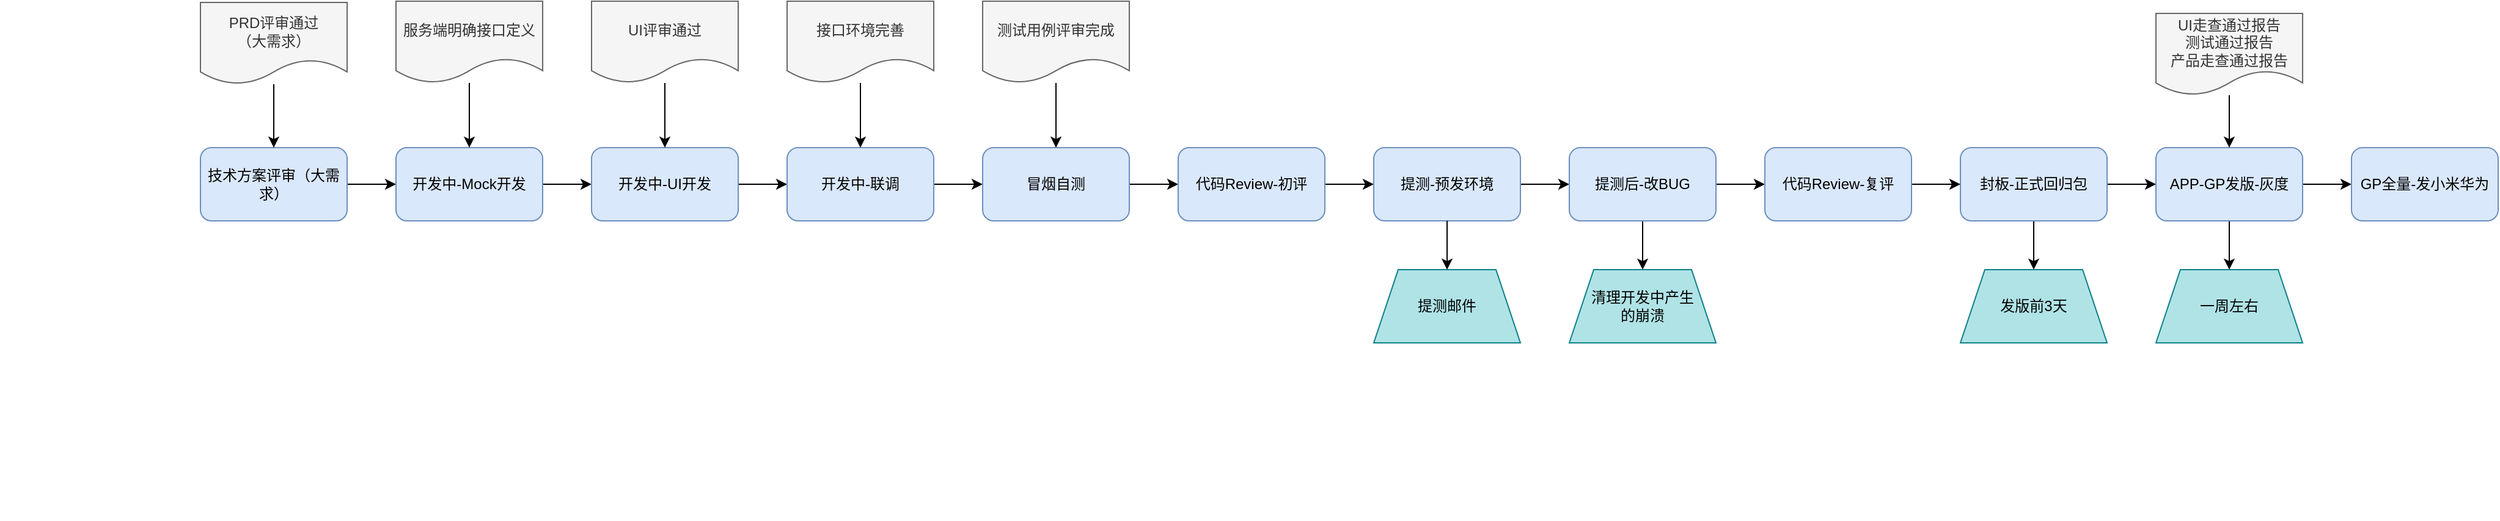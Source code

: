 <mxfile version="14.6.11" type="github"><diagram name="Page-1" id="12e1b939-464a-85fe-373e-61e167be1490"><mxGraphModel dx="1249" dy="754" grid="1" gridSize="10" guides="1" tooltips="1" connect="1" arrows="1" fold="1" page="1" pageScale="1.5" pageWidth="1169" pageHeight="826" background="#ffffff" math="0" shadow="0"><root><mxCell id="0"/><mxCell id="1" parent="0"/><mxCell id="60da8b9f42644d3a-4" value="Blog&lt;div&gt;Keywords&lt;/div&gt;&lt;div&gt;Social Media&lt;/div&gt;" style="text;html=1;strokeColor=none;fillColor=none;align=center;verticalAlign=middle;whiteSpace=wrap;rounded=0;shadow=0;fontSize=14;fontColor=#FFFFFF;" parent="1" vertex="1"><mxGeometry x="316" y="725" width="280" height="90" as="geometry"/></mxCell><mxCell id="60da8b9f42644d3a-6" value="" style="line;strokeWidth=2;html=1;rounded=0;shadow=0;fontSize=27;align=center;fillColor=none;strokeColor=#FFFFFF;" parent="1" vertex="1"><mxGeometry x="336" y="485" width="240" height="10" as="geometry"/></mxCell><mxCell id="60da8b9f42644d3a-7" value="" style="line;strokeWidth=2;html=1;rounded=0;shadow=0;fontSize=27;align=center;fillColor=none;strokeColor=#FFFFFF;" parent="1" vertex="1"><mxGeometry x="336" y="705" width="240" height="10" as="geometry"/></mxCell><mxCell id="60da8b9f42644d3a-18" value="CONVERT" style="text;html=1;strokeColor=none;fillColor=none;align=center;verticalAlign=middle;whiteSpace=wrap;rounded=0;shadow=0;fontSize=27;fontColor=#FFFFFF;fontStyle=1" parent="1" vertex="1"><mxGeometry x="596" y="425" width="280" height="60" as="geometry"/></mxCell><mxCell id="60da8b9f42644d3a-19" value="Forms&lt;div&gt;Calls-to-Action&lt;/div&gt;&lt;div&gt;Landing Pages&lt;/div&gt;" style="text;html=1;strokeColor=none;fillColor=none;align=center;verticalAlign=middle;whiteSpace=wrap;rounded=0;shadow=0;fontSize=14;fontColor=#FFFFFF;" parent="1" vertex="1"><mxGeometry x="596" y="725" width="280" height="90" as="geometry"/></mxCell><mxCell id="60da8b9f42644d3a-20" value="" style="line;strokeWidth=2;html=1;rounded=0;shadow=0;fontSize=27;align=center;fillColor=none;strokeColor=#FFFFFF;" parent="1" vertex="1"><mxGeometry x="616" y="485" width="240" height="10" as="geometry"/></mxCell><mxCell id="60da8b9f42644d3a-21" value="" style="line;strokeWidth=2;html=1;rounded=0;shadow=0;fontSize=27;align=center;fillColor=none;strokeColor=#FFFFFF;" parent="1" vertex="1"><mxGeometry x="616" y="705" width="240" height="10" as="geometry"/></mxCell><mxCell id="60da8b9f42644d3a-25" value="CLOSE" style="text;html=1;strokeColor=none;fillColor=none;align=center;verticalAlign=middle;whiteSpace=wrap;rounded=0;shadow=0;fontSize=27;fontColor=#FFFFFF;fontStyle=1" parent="1" vertex="1"><mxGeometry x="876" y="425" width="280" height="60" as="geometry"/></mxCell><mxCell id="60da8b9f42644d3a-26" value="Email&lt;div&gt;Signals&lt;/div&gt;&lt;div&gt;Workflows&lt;/div&gt;" style="text;html=1;strokeColor=none;fillColor=none;align=center;verticalAlign=middle;whiteSpace=wrap;rounded=0;shadow=0;fontSize=14;fontColor=#FFFFFF;" parent="1" vertex="1"><mxGeometry x="876" y="725" width="280" height="90" as="geometry"/></mxCell><mxCell id="60da8b9f42644d3a-27" value="" style="line;strokeWidth=2;html=1;rounded=0;shadow=0;fontSize=27;align=center;fillColor=none;strokeColor=#FFFFFF;" parent="1" vertex="1"><mxGeometry x="896" y="485" width="240" height="10" as="geometry"/></mxCell><mxCell id="60da8b9f42644d3a-28" value="" style="line;strokeWidth=2;html=1;rounded=0;shadow=0;fontSize=27;align=center;fillColor=none;strokeColor=#FFFFFF;" parent="1" vertex="1"><mxGeometry x="896" y="705" width="240" height="10" as="geometry"/></mxCell><mxCell id="60da8b9f42644d3a-32" value="DELIGHT" style="text;html=1;strokeColor=none;fillColor=none;align=center;verticalAlign=middle;whiteSpace=wrap;rounded=0;shadow=0;fontSize=27;fontColor=#FFFFFF;fontStyle=1" parent="1" vertex="1"><mxGeometry x="1156" y="425" width="280" height="60" as="geometry"/></mxCell><mxCell id="60da8b9f42644d3a-34" value="" style="line;strokeWidth=2;html=1;rounded=0;shadow=0;fontSize=27;align=center;fillColor=none;strokeColor=#FFFFFF;" parent="1" vertex="1"><mxGeometry x="1176" y="485" width="240" height="10" as="geometry"/></mxCell><mxCell id="60da8b9f42644d3a-35" value="" style="line;strokeWidth=2;html=1;rounded=0;shadow=0;fontSize=27;align=center;fillColor=none;strokeColor=#FFFFFF;" parent="1" vertex="1"><mxGeometry x="1176" y="705" width="240" height="10" as="geometry"/></mxCell><mxCell id="-69QhgYu0o7bPw_on2T7-32" value="" style="edgeStyle=orthogonalEdgeStyle;rounded=0;orthogonalLoop=1;jettySize=auto;html=1;" parent="1" source="-69QhgYu0o7bPw_on2T7-1" target="-69QhgYu0o7bPw_on2T7-7" edge="1"><mxGeometry relative="1" as="geometry"/></mxCell><mxCell id="-69QhgYu0o7bPw_on2T7-1" value="技术方案评审（大需求）" style="rounded=1;whiteSpace=wrap;html=1;fillColor=#dae8fc;strokeColor=#6c8ebf;" parent="1" vertex="1"><mxGeometry x="480" y="510" width="120" height="60" as="geometry"/></mxCell><mxCell id="-69QhgYu0o7bPw_on2T7-44" value="" style="edgeStyle=orthogonalEdgeStyle;rounded=0;orthogonalLoop=1;jettySize=auto;html=1;" parent="1" source="-69QhgYu0o7bPw_on2T7-3" target="-69QhgYu0o7bPw_on2T7-1" edge="1"><mxGeometry relative="1" as="geometry"/></mxCell><mxCell id="-69QhgYu0o7bPw_on2T7-3" value="PRD评审通过&lt;br&gt;（大需求）" style="shape=document;whiteSpace=wrap;html=1;boundedLbl=1;fillColor=#f5f5f5;strokeColor=#666666;fontColor=#333333;" parent="1" vertex="1"><mxGeometry x="480" y="391" width="120" height="67" as="geometry"/></mxCell><mxCell id="-69QhgYu0o7bPw_on2T7-33" value="" style="edgeStyle=orthogonalEdgeStyle;rounded=0;orthogonalLoop=1;jettySize=auto;html=1;" parent="1" source="-69QhgYu0o7bPw_on2T7-7" target="-69QhgYu0o7bPw_on2T7-8" edge="1"><mxGeometry relative="1" as="geometry"/></mxCell><mxCell id="-69QhgYu0o7bPw_on2T7-7" value="开发中-Mock开发" style="rounded=1;whiteSpace=wrap;html=1;fillColor=#dae8fc;strokeColor=#6c8ebf;" parent="1" vertex="1"><mxGeometry x="640" y="510" width="120" height="60" as="geometry"/></mxCell><mxCell id="-69QhgYu0o7bPw_on2T7-34" value="" style="edgeStyle=orthogonalEdgeStyle;rounded=0;orthogonalLoop=1;jettySize=auto;html=1;" parent="1" source="-69QhgYu0o7bPw_on2T7-8" target="-69QhgYu0o7bPw_on2T7-9" edge="1"><mxGeometry relative="1" as="geometry"/></mxCell><mxCell id="-69QhgYu0o7bPw_on2T7-8" value="开发中-UI开发" style="rounded=1;whiteSpace=wrap;html=1;fillColor=#dae8fc;strokeColor=#6c8ebf;" parent="1" vertex="1"><mxGeometry x="800" y="510" width="120" height="60" as="geometry"/></mxCell><mxCell id="-69QhgYu0o7bPw_on2T7-35" value="" style="edgeStyle=orthogonalEdgeStyle;rounded=0;orthogonalLoop=1;jettySize=auto;html=1;" parent="1" source="-69QhgYu0o7bPw_on2T7-9" target="-69QhgYu0o7bPw_on2T7-10" edge="1"><mxGeometry relative="1" as="geometry"/></mxCell><mxCell id="-69QhgYu0o7bPw_on2T7-9" value="开发中-联调" style="rounded=1;whiteSpace=wrap;html=1;fillColor=#dae8fc;strokeColor=#6c8ebf;" parent="1" vertex="1"><mxGeometry x="960" y="510" width="120" height="60" as="geometry"/></mxCell><mxCell id="-69QhgYu0o7bPw_on2T7-36" value="" style="edgeStyle=orthogonalEdgeStyle;rounded=0;orthogonalLoop=1;jettySize=auto;html=1;" parent="1" source="-69QhgYu0o7bPw_on2T7-10" target="-69QhgYu0o7bPw_on2T7-11" edge="1"><mxGeometry relative="1" as="geometry"/></mxCell><mxCell id="-69QhgYu0o7bPw_on2T7-10" value="冒烟自测" style="rounded=1;whiteSpace=wrap;html=1;fillColor=#dae8fc;strokeColor=#6c8ebf;" parent="1" vertex="1"><mxGeometry x="1120" y="510" width="120" height="60" as="geometry"/></mxCell><mxCell id="-69QhgYu0o7bPw_on2T7-37" value="" style="edgeStyle=orthogonalEdgeStyle;rounded=0;orthogonalLoop=1;jettySize=auto;html=1;" parent="1" source="-69QhgYu0o7bPw_on2T7-11" target="-69QhgYu0o7bPw_on2T7-12" edge="1"><mxGeometry relative="1" as="geometry"/></mxCell><mxCell id="-69QhgYu0o7bPw_on2T7-11" value="代码Review-初评" style="rounded=1;whiteSpace=wrap;html=1;fillColor=#dae8fc;strokeColor=#6c8ebf;" parent="1" vertex="1"><mxGeometry x="1280" y="510" width="120" height="60" as="geometry"/></mxCell><mxCell id="-69QhgYu0o7bPw_on2T7-38" value="" style="edgeStyle=orthogonalEdgeStyle;rounded=0;orthogonalLoop=1;jettySize=auto;html=1;" parent="1" source="-69QhgYu0o7bPw_on2T7-12" target="-69QhgYu0o7bPw_on2T7-13" edge="1"><mxGeometry relative="1" as="geometry"/></mxCell><mxCell id="-69QhgYu0o7bPw_on2T7-12" value="提测-预发环境" style="rounded=1;whiteSpace=wrap;html=1;fillColor=#dae8fc;strokeColor=#6c8ebf;" parent="1" vertex="1"><mxGeometry x="1440" y="510" width="120" height="60" as="geometry"/></mxCell><mxCell id="-69QhgYu0o7bPw_on2T7-39" value="" style="edgeStyle=orthogonalEdgeStyle;rounded=0;orthogonalLoop=1;jettySize=auto;html=1;" parent="1" source="-69QhgYu0o7bPw_on2T7-13" target="-69QhgYu0o7bPw_on2T7-31" edge="1"><mxGeometry relative="1" as="geometry"/></mxCell><mxCell id="-69QhgYu0o7bPw_on2T7-58" value="" style="edgeStyle=orthogonalEdgeStyle;rounded=0;orthogonalLoop=1;jettySize=auto;html=1;" parent="1" source="-69QhgYu0o7bPw_on2T7-13" target="-69QhgYu0o7bPw_on2T7-27" edge="1"><mxGeometry relative="1" as="geometry"/></mxCell><mxCell id="-69QhgYu0o7bPw_on2T7-13" value="提测后-改BUG" style="rounded=1;whiteSpace=wrap;html=1;fillColor=#dae8fc;strokeColor=#6c8ebf;" parent="1" vertex="1"><mxGeometry x="1600" y="510" width="120" height="60" as="geometry"/></mxCell><mxCell id="-69QhgYu0o7bPw_on2T7-41" value="" style="edgeStyle=orthogonalEdgeStyle;rounded=0;orthogonalLoop=1;jettySize=auto;html=1;" parent="1" source="-69QhgYu0o7bPw_on2T7-14" target="-69QhgYu0o7bPw_on2T7-15" edge="1"><mxGeometry relative="1" as="geometry"/></mxCell><mxCell id="-69QhgYu0o7bPw_on2T7-60" value="" style="edgeStyle=orthogonalEdgeStyle;rounded=0;orthogonalLoop=1;jettySize=auto;html=1;" parent="1" source="-69QhgYu0o7bPw_on2T7-14" target="-69QhgYu0o7bPw_on2T7-23" edge="1"><mxGeometry relative="1" as="geometry"/></mxCell><mxCell id="-69QhgYu0o7bPw_on2T7-14" value="封板-正式回归包" style="rounded=1;whiteSpace=wrap;html=1;fillColor=#dae8fc;strokeColor=#6c8ebf;" parent="1" vertex="1"><mxGeometry x="1920" y="510" width="120" height="60" as="geometry"/></mxCell><mxCell id="-69QhgYu0o7bPw_on2T7-42" value="" style="edgeStyle=orthogonalEdgeStyle;rounded=0;orthogonalLoop=1;jettySize=auto;html=1;" parent="1" source="-69QhgYu0o7bPw_on2T7-15" target="-69QhgYu0o7bPw_on2T7-28" edge="1"><mxGeometry relative="1" as="geometry"/></mxCell><mxCell id="-69QhgYu0o7bPw_on2T7-59" value="" style="edgeStyle=orthogonalEdgeStyle;rounded=0;orthogonalLoop=1;jettySize=auto;html=1;" parent="1" source="-69QhgYu0o7bPw_on2T7-15" target="-69QhgYu0o7bPw_on2T7-29" edge="1"><mxGeometry relative="1" as="geometry"/></mxCell><mxCell id="-69QhgYu0o7bPw_on2T7-15" value="APP-GP发版-灰度" style="rounded=1;whiteSpace=wrap;html=1;fillColor=#dae8fc;strokeColor=#6c8ebf;" parent="1" vertex="1"><mxGeometry x="2080" y="510" width="120" height="60" as="geometry"/></mxCell><mxCell id="-69QhgYu0o7bPw_on2T7-45" value="" style="edgeStyle=orthogonalEdgeStyle;rounded=0;orthogonalLoop=1;jettySize=auto;html=1;" parent="1" source="-69QhgYu0o7bPw_on2T7-17" target="-69QhgYu0o7bPw_on2T7-7" edge="1"><mxGeometry relative="1" as="geometry"/></mxCell><mxCell id="-69QhgYu0o7bPw_on2T7-17" value="服务端明确接口定义" style="shape=document;whiteSpace=wrap;html=1;boundedLbl=1;fillColor=#f5f5f5;strokeColor=#666666;fontColor=#333333;" parent="1" vertex="1"><mxGeometry x="640" y="390" width="120" height="67" as="geometry"/></mxCell><mxCell id="-69QhgYu0o7bPw_on2T7-46" value="" style="edgeStyle=orthogonalEdgeStyle;rounded=0;orthogonalLoop=1;jettySize=auto;html=1;" parent="1" source="-69QhgYu0o7bPw_on2T7-18" target="-69QhgYu0o7bPw_on2T7-8" edge="1"><mxGeometry relative="1" as="geometry"/></mxCell><mxCell id="-69QhgYu0o7bPw_on2T7-18" value="UI评审通过" style="shape=document;whiteSpace=wrap;html=1;boundedLbl=1;fillColor=#f5f5f5;strokeColor=#666666;fontColor=#333333;" parent="1" vertex="1"><mxGeometry x="800" y="390" width="120" height="67" as="geometry"/></mxCell><mxCell id="-69QhgYu0o7bPw_on2T7-47" value="" style="edgeStyle=orthogonalEdgeStyle;rounded=0;orthogonalLoop=1;jettySize=auto;html=1;" parent="1" source="-69QhgYu0o7bPw_on2T7-19" target="-69QhgYu0o7bPw_on2T7-9" edge="1"><mxGeometry relative="1" as="geometry"/></mxCell><mxCell id="-69QhgYu0o7bPw_on2T7-19" value="接口环境完善" style="shape=document;whiteSpace=wrap;html=1;boundedLbl=1;fillColor=#f5f5f5;strokeColor=#666666;fontColor=#333333;" parent="1" vertex="1"><mxGeometry x="960" y="390" width="120" height="67" as="geometry"/></mxCell><mxCell id="-69QhgYu0o7bPw_on2T7-48" value="" style="edgeStyle=orthogonalEdgeStyle;rounded=0;orthogonalLoop=1;jettySize=auto;html=1;" parent="1" source="-69QhgYu0o7bPw_on2T7-20" target="-69QhgYu0o7bPw_on2T7-10" edge="1"><mxGeometry relative="1" as="geometry"/></mxCell><mxCell id="-69QhgYu0o7bPw_on2T7-20" value="测试用例评审完成" style="shape=document;whiteSpace=wrap;html=1;boundedLbl=1;fillColor=#f5f5f5;strokeColor=#666666;fontColor=#333333;" parent="1" vertex="1"><mxGeometry x="1120" y="390" width="120" height="67" as="geometry"/></mxCell><mxCell id="-69QhgYu0o7bPw_on2T7-22" value="提测邮件" style="shape=trapezoid;perimeter=trapezoidPerimeter;whiteSpace=wrap;html=1;fixedSize=1;fillColor=#b0e3e6;strokeColor=#0e8088;" parent="1" vertex="1"><mxGeometry x="1440" y="610" width="120" height="60" as="geometry"/></mxCell><mxCell id="-69QhgYu0o7bPw_on2T7-23" value="发版前3天" style="shape=trapezoid;perimeter=trapezoidPerimeter;whiteSpace=wrap;html=1;fixedSize=1;fillColor=#b0e3e6;strokeColor=#0e8088;" parent="1" vertex="1"><mxGeometry x="1920" y="610" width="120" height="60" as="geometry"/></mxCell><mxCell id="-69QhgYu0o7bPw_on2T7-61" value="" style="edgeStyle=orthogonalEdgeStyle;rounded=0;orthogonalLoop=1;jettySize=auto;html=1;" parent="1" source="-69QhgYu0o7bPw_on2T7-25" target="-69QhgYu0o7bPw_on2T7-15" edge="1"><mxGeometry relative="1" as="geometry"/></mxCell><mxCell id="-69QhgYu0o7bPw_on2T7-25" value="UI走查通过报告&lt;br&gt;测试通过报告&lt;br&gt;产品走查通过报告" style="shape=document;whiteSpace=wrap;html=1;boundedLbl=1;fillColor=#f5f5f5;strokeColor=#666666;fontColor=#333333;align=center;" parent="1" vertex="1"><mxGeometry x="2080" y="400" width="120" height="67" as="geometry"/></mxCell><mxCell id="-69QhgYu0o7bPw_on2T7-27" value="清理开发中产生&lt;br&gt;的崩溃" style="shape=trapezoid;perimeter=trapezoidPerimeter;whiteSpace=wrap;html=1;fixedSize=1;fillColor=#b0e3e6;strokeColor=#0e8088;" parent="1" vertex="1"><mxGeometry x="1600" y="610" width="120" height="60" as="geometry"/></mxCell><mxCell id="-69QhgYu0o7bPw_on2T7-28" value="GP全量-发小米华为" style="rounded=1;whiteSpace=wrap;html=1;fillColor=#dae8fc;strokeColor=#6c8ebf;" parent="1" vertex="1"><mxGeometry x="2240" y="510" width="120" height="60" as="geometry"/></mxCell><mxCell id="-69QhgYu0o7bPw_on2T7-29" value="一周左右" style="shape=trapezoid;perimeter=trapezoidPerimeter;whiteSpace=wrap;html=1;fixedSize=1;fillColor=#b0e3e6;strokeColor=#0e8088;" parent="1" vertex="1"><mxGeometry x="2080" y="610" width="120" height="60" as="geometry"/></mxCell><mxCell id="-69QhgYu0o7bPw_on2T7-40" value="" style="edgeStyle=orthogonalEdgeStyle;rounded=0;orthogonalLoop=1;jettySize=auto;html=1;" parent="1" source="-69QhgYu0o7bPw_on2T7-31" target="-69QhgYu0o7bPw_on2T7-14" edge="1"><mxGeometry relative="1" as="geometry"/></mxCell><mxCell id="-69QhgYu0o7bPw_on2T7-31" value="代码Review-复评" style="rounded=1;whiteSpace=wrap;html=1;fillColor=#dae8fc;strokeColor=#6c8ebf;" parent="1" vertex="1"><mxGeometry x="1760" y="510" width="120" height="60" as="geometry"/></mxCell><mxCell id="-69QhgYu0o7bPw_on2T7-57" value="" style="edgeStyle=orthogonalEdgeStyle;orthogonalLoop=1;jettySize=auto;html=1;rounded=0;" parent="1" source="-69QhgYu0o7bPw_on2T7-12" target="-69QhgYu0o7bPw_on2T7-22" edge="1"><mxGeometry relative="1" as="geometry"/></mxCell></root></mxGraphModel></diagram></mxfile>